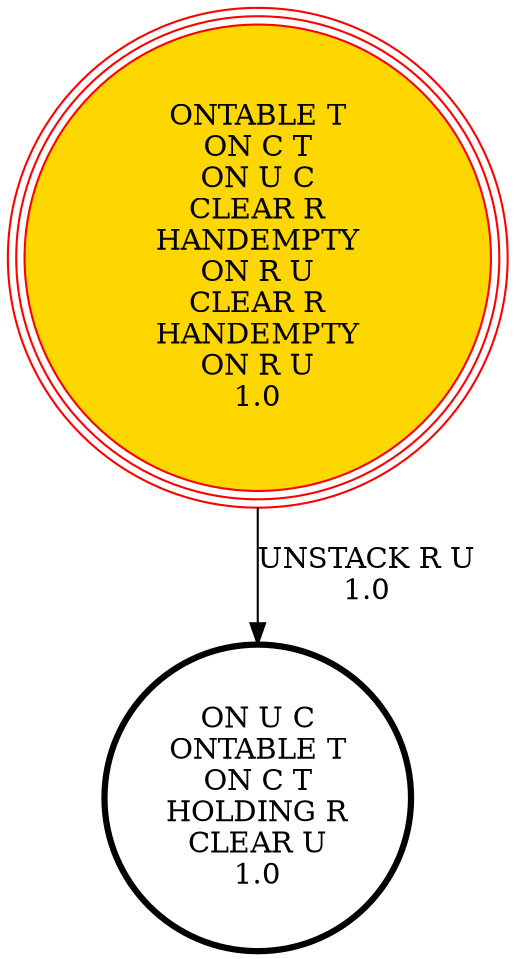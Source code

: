 digraph {
"ONTABLE T\nON C T\nON U C\nCLEAR R\nHANDEMPTY\nON R U\nCLEAR R\nHANDEMPTY\nON R U\n1.0\n" -> "ON U C\nONTABLE T\nON C T\nHOLDING R\nCLEAR U\n1.0\n"[label="UNSTACK R U\n1.0\n"];
"ON U C\nONTABLE T\nON C T\nHOLDING R\nCLEAR U\n1.0\n" [shape=circle, penwidth=3];
"ONTABLE T\nON C T\nON U C\nCLEAR R\nHANDEMPTY\nON R U\nCLEAR R\nHANDEMPTY\nON R U\n1.0\n" [shape=circle, style=filled color=red, fillcolor=gold, peripheries=3];
"ON U C\nONTABLE T\nON C T\nHOLDING R\nCLEAR U\n1.0\n" [shape=circle, penwidth=3];
}
